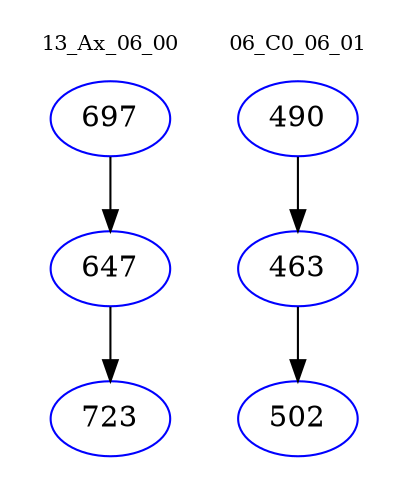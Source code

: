 digraph{
subgraph cluster_0 {
color = white
label = "13_Ax_06_00";
fontsize=10;
T0_697 [label="697", color="blue"]
T0_697 -> T0_647 [color="black"]
T0_647 [label="647", color="blue"]
T0_647 -> T0_723 [color="black"]
T0_723 [label="723", color="blue"]
}
subgraph cluster_1 {
color = white
label = "06_C0_06_01";
fontsize=10;
T1_490 [label="490", color="blue"]
T1_490 -> T1_463 [color="black"]
T1_463 [label="463", color="blue"]
T1_463 -> T1_502 [color="black"]
T1_502 [label="502", color="blue"]
}
}
